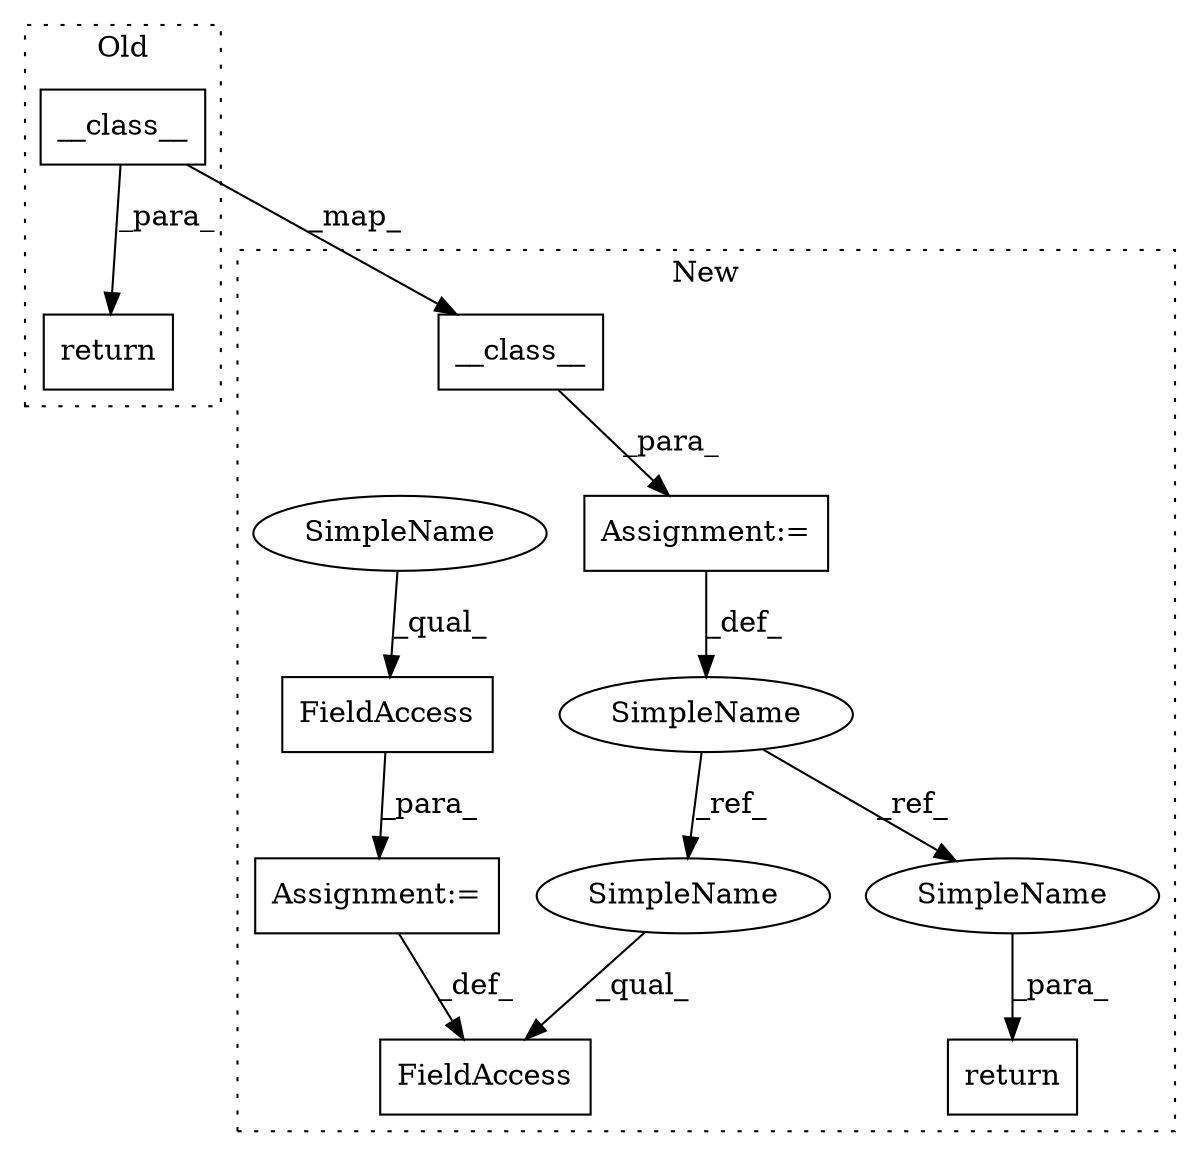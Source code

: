 digraph G {
subgraph cluster0 {
1 [label="__class__" a="32" s="1636,1842" l="10,1" shape="box"];
5 [label="return" a="41" s="1624" l="7" shape="box"];
label = "Old";
style="dotted";
}
subgraph cluster1 {
2 [label="__class__" a="32" s="1676,1882" l="10,1" shape="box"];
3 [label="Assignment:=" a="7" s="1670" l="1" shape="box"];
4 [label="return" a="41" s="1928" l="7" shape="box"];
6 [label="FieldAccess" a="22" s="1907" l="15" shape="box"];
7 [label="SimpleName" a="42" s="1664" l="6" shape="ellipse"];
8 [label="FieldAccess" a="22" s="1889" l="17" shape="box"];
9 [label="Assignment:=" a="7" s="1906" l="1" shape="box"];
10 [label="SimpleName" a="42" s="1907" l="4" shape="ellipse"];
11 [label="SimpleName" a="42" s="1935" l="6" shape="ellipse"];
12 [label="SimpleName" a="42" s="1889" l="6" shape="ellipse"];
label = "New";
style="dotted";
}
1 -> 5 [label="_para_"];
1 -> 2 [label="_map_"];
2 -> 3 [label="_para_"];
3 -> 7 [label="_def_"];
6 -> 9 [label="_para_"];
7 -> 11 [label="_ref_"];
7 -> 12 [label="_ref_"];
9 -> 8 [label="_def_"];
10 -> 6 [label="_qual_"];
11 -> 4 [label="_para_"];
12 -> 8 [label="_qual_"];
}